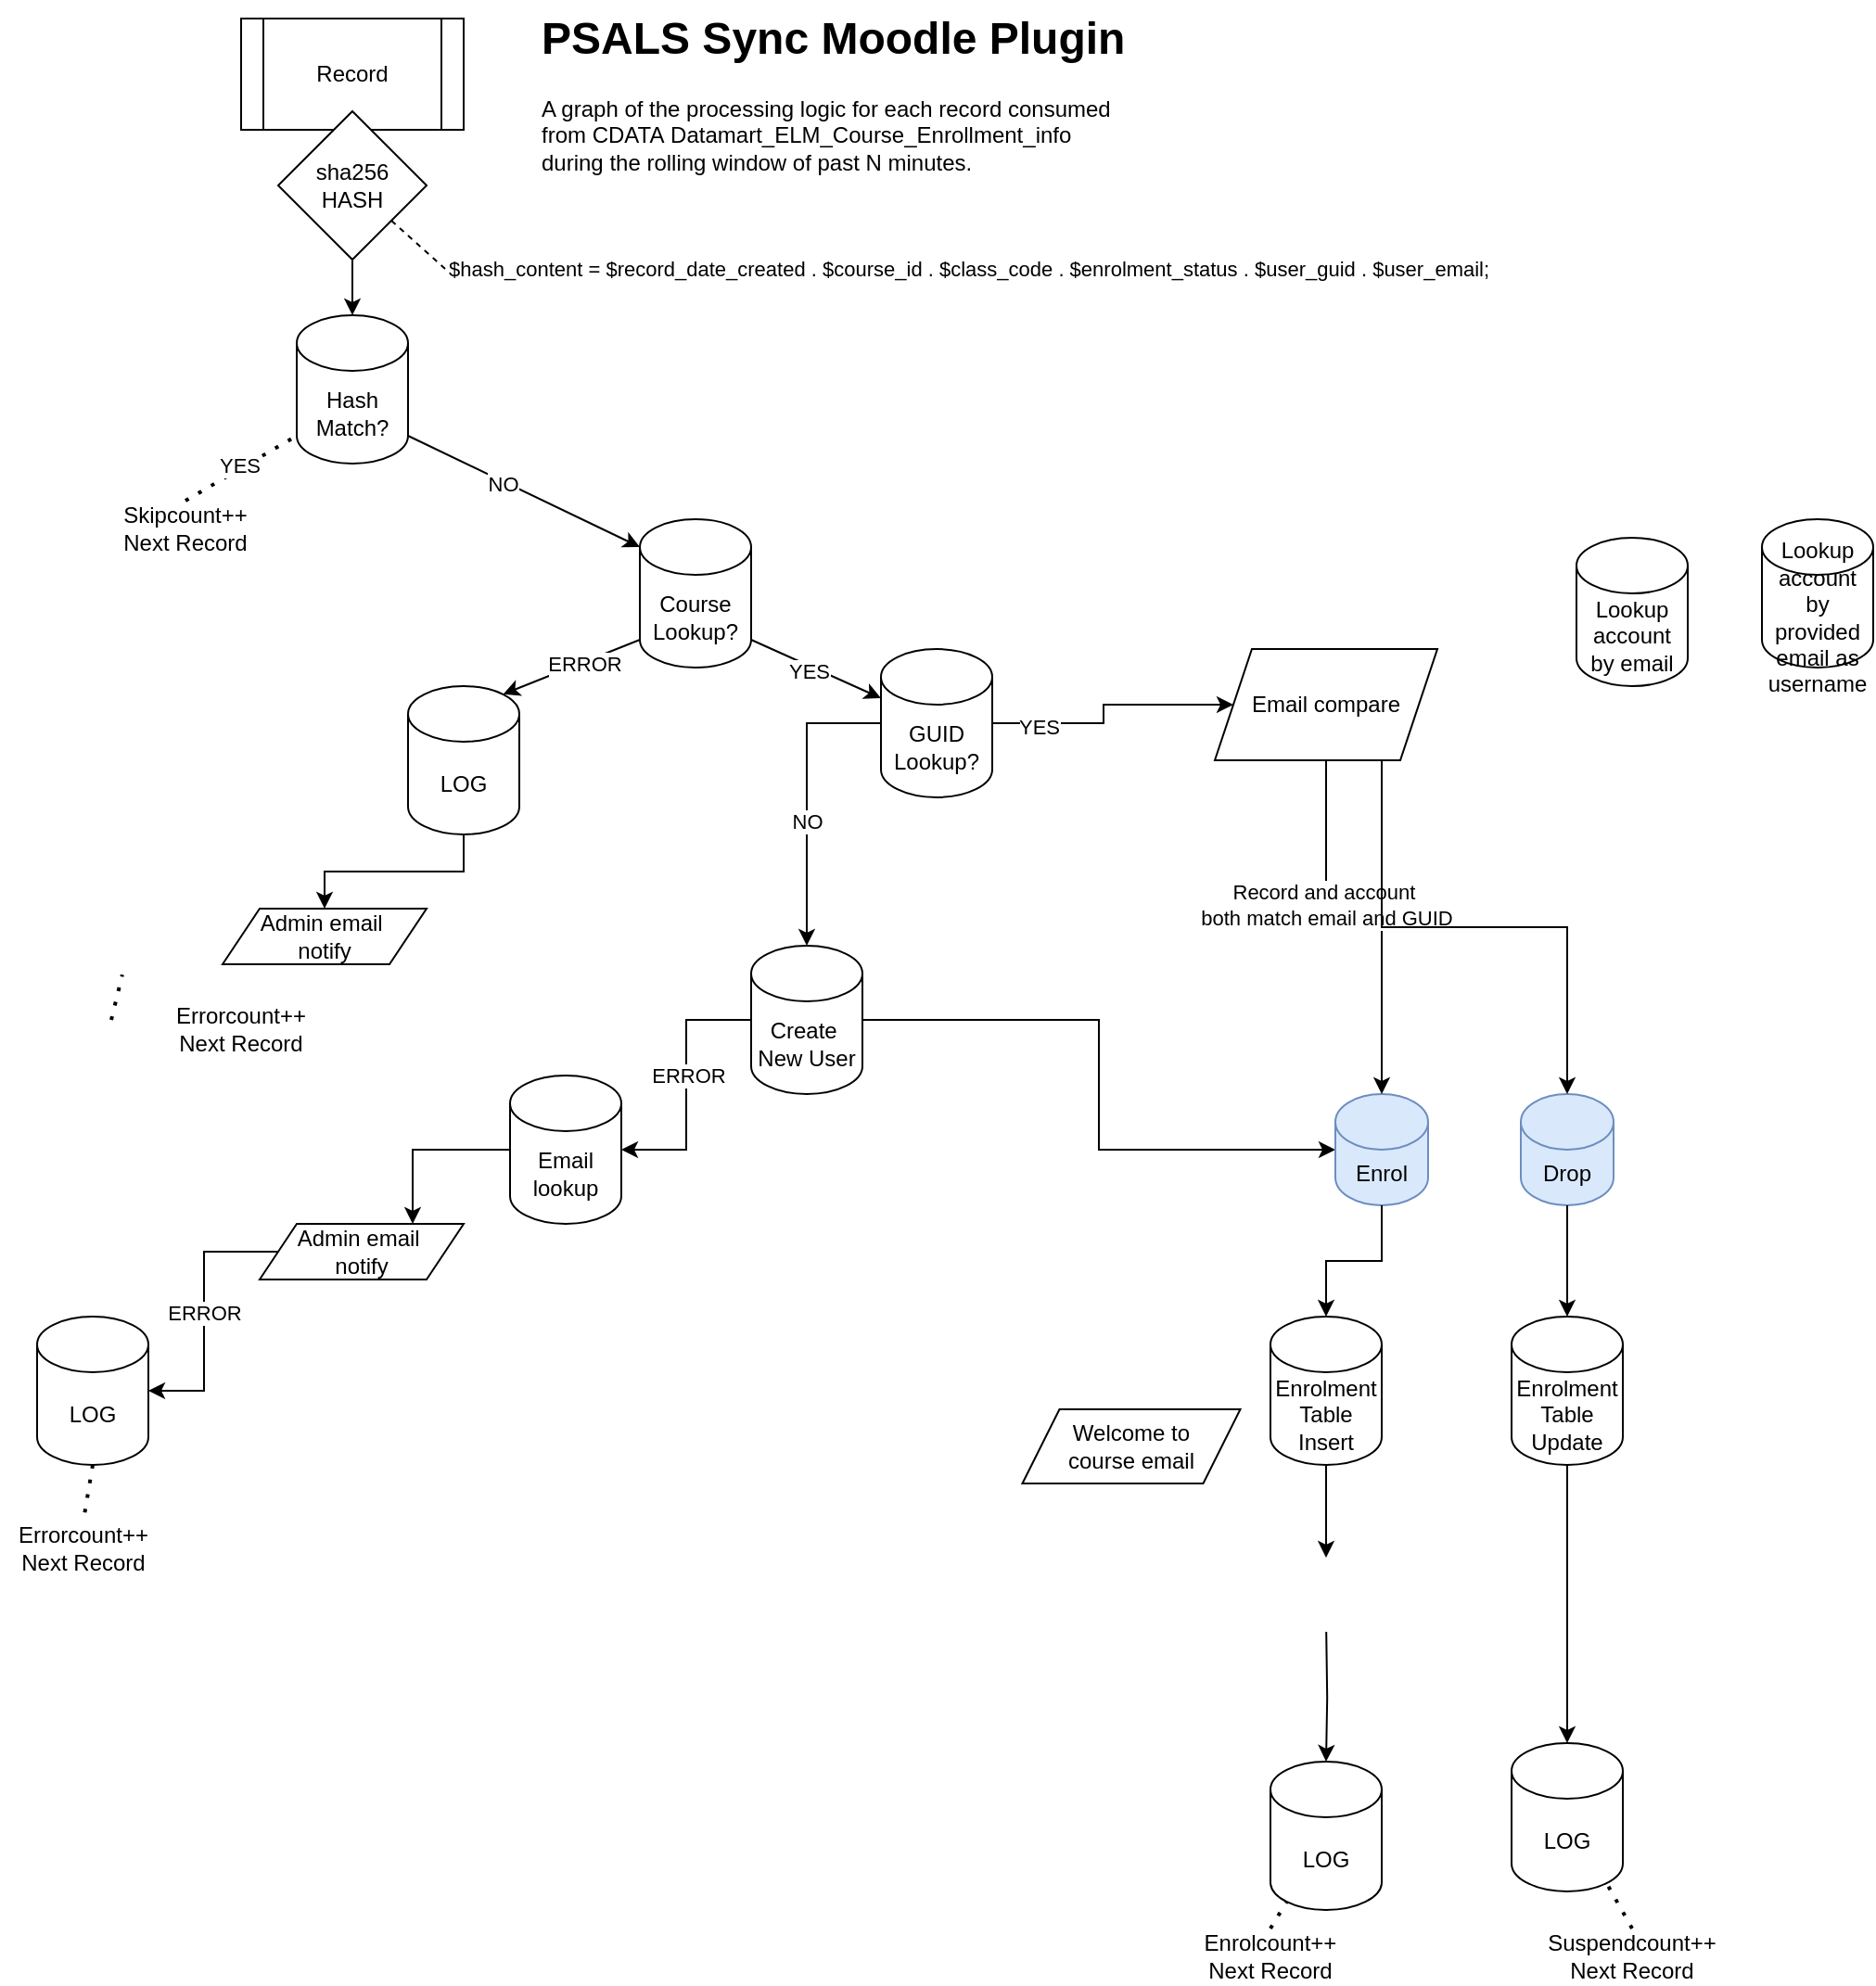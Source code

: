 <mxfile version="24.7.14">
  <diagram name="Page-1" id="SmQBZjzATK0DEa8BMedN">
    <mxGraphModel dx="2534" dy="771" grid="1" gridSize="10" guides="1" tooltips="1" connect="1" arrows="1" fold="1" page="1" pageScale="1" pageWidth="1100" pageHeight="1700" math="0" shadow="0">
      <root>
        <mxCell id="0" />
        <mxCell id="1" parent="0" />
        <mxCell id="ry7bc5dP2eHQDdhs6nhz-34" style="edgeStyle=orthogonalEdgeStyle;rounded=0;orthogonalLoop=1;jettySize=auto;html=1;entryX=0.5;entryY=0;entryDx=0;entryDy=0;" parent="1" source="29tg66_QDVW0z6rTsPYW-1" target="ry7bc5dP2eHQDdhs6nhz-11" edge="1">
          <mxGeometry relative="1" as="geometry" />
        </mxCell>
        <mxCell id="29tg66_QDVW0z6rTsPYW-1" value="LOG" style="shape=cylinder3;whiteSpace=wrap;html=1;boundedLbl=1;backgroundOutline=1;size=15;" parent="1" vertex="1">
          <mxGeometry x="190" y="380" width="60" height="80" as="geometry" />
        </mxCell>
        <mxCell id="29tg66_QDVW0z6rTsPYW-7" value="Course&lt;div&gt;Lookup?&lt;/div&gt;" style="shape=cylinder3;whiteSpace=wrap;html=1;boundedLbl=1;backgroundOutline=1;size=15;" parent="1" vertex="1">
          <mxGeometry x="315" y="290" width="60" height="80" as="geometry" />
        </mxCell>
        <mxCell id="29tg66_QDVW0z6rTsPYW-8" value="Hash Match?" style="shape=cylinder3;whiteSpace=wrap;html=1;boundedLbl=1;backgroundOutline=1;size=15;" parent="1" vertex="1">
          <mxGeometry x="130" y="180" width="60" height="80" as="geometry" />
        </mxCell>
        <mxCell id="29tg66_QDVW0z6rTsPYW-10" value="Record" style="shape=process;whiteSpace=wrap;html=1;backgroundOutline=1;" parent="1" vertex="1">
          <mxGeometry x="100" y="20" width="120" height="60" as="geometry" />
        </mxCell>
        <mxCell id="29tg66_QDVW0z6rTsPYW-9" value="&lt;div&gt;sha256&lt;/div&gt;HASH" style="rhombus;whiteSpace=wrap;html=1;" parent="1" vertex="1">
          <mxGeometry x="120" y="70" width="80" height="80" as="geometry" />
        </mxCell>
        <mxCell id="29tg66_QDVW0z6rTsPYW-11" value="" style="endArrow=classic;html=1;rounded=0;exitX=0.5;exitY=1;exitDx=0;exitDy=0;entryX=0.5;entryY=0;entryDx=0;entryDy=0;entryPerimeter=0;" parent="1" source="29tg66_QDVW0z6rTsPYW-9" target="29tg66_QDVW0z6rTsPYW-8" edge="1">
          <mxGeometry width="50" height="50" relative="1" as="geometry">
            <mxPoint x="195" y="450" as="sourcePoint" />
            <mxPoint x="225" y="290" as="targetPoint" />
          </mxGeometry>
        </mxCell>
        <mxCell id="29tg66_QDVW0z6rTsPYW-12" value="" style="endArrow=none;dashed=1;html=1;dashPattern=1 3;strokeWidth=2;rounded=0;entryX=0;entryY=1;entryDx=0;entryDy=-15;entryPerimeter=0;exitX=0.5;exitY=0;exitDx=0;exitDy=0;" parent="1" source="29tg66_QDVW0z6rTsPYW-15" target="29tg66_QDVW0z6rTsPYW-8" edge="1">
          <mxGeometry width="50" height="50" relative="1" as="geometry">
            <mxPoint x="70" y="290" as="sourcePoint" />
            <mxPoint x="245" y="400" as="targetPoint" />
          </mxGeometry>
        </mxCell>
        <mxCell id="29tg66_QDVW0z6rTsPYW-16" value="YES" style="edgeLabel;html=1;align=center;verticalAlign=middle;resizable=0;points=[];" parent="29tg66_QDVW0z6rTsPYW-12" vertex="1" connectable="0">
          <mxGeometry x="0.003" y="2" relative="1" as="geometry">
            <mxPoint as="offset" />
          </mxGeometry>
        </mxCell>
        <mxCell id="29tg66_QDVW0z6rTsPYW-13" value="" style="endArrow=classic;html=1;rounded=0;exitX=1;exitY=1;exitDx=0;exitDy=-15;exitPerimeter=0;entryX=0;entryY=0;entryDx=0;entryDy=15;entryPerimeter=0;" parent="1" source="29tg66_QDVW0z6rTsPYW-8" target="29tg66_QDVW0z6rTsPYW-7" edge="1">
          <mxGeometry width="50" height="50" relative="1" as="geometry">
            <mxPoint x="195" y="450" as="sourcePoint" />
            <mxPoint x="325" y="400" as="targetPoint" />
          </mxGeometry>
        </mxCell>
        <mxCell id="29tg66_QDVW0z6rTsPYW-17" value="NO" style="edgeLabel;html=1;align=center;verticalAlign=middle;resizable=0;points=[];" parent="29tg66_QDVW0z6rTsPYW-13" vertex="1" connectable="0">
          <mxGeometry x="-0.167" y="-2" relative="1" as="geometry">
            <mxPoint y="-1" as="offset" />
          </mxGeometry>
        </mxCell>
        <mxCell id="29tg66_QDVW0z6rTsPYW-15" value="Skipcount++&lt;div&gt;Next Record&lt;/div&gt;" style="text;html=1;align=center;verticalAlign=middle;whiteSpace=wrap;rounded=0;" parent="1" vertex="1">
          <mxGeometry x="30" y="280" width="80" height="30" as="geometry" />
        </mxCell>
        <mxCell id="29tg66_QDVW0z6rTsPYW-18" style="edgeStyle=orthogonalEdgeStyle;rounded=0;orthogonalLoop=1;jettySize=auto;html=1;exitX=0.5;exitY=1;exitDx=0;exitDy=0;" parent="1" source="29tg66_QDVW0z6rTsPYW-15" target="29tg66_QDVW0z6rTsPYW-15" edge="1">
          <mxGeometry relative="1" as="geometry" />
        </mxCell>
        <mxCell id="29tg66_QDVW0z6rTsPYW-19" value="" style="endArrow=classic;html=1;rounded=0;exitX=0;exitY=1;exitDx=0;exitDy=-15;exitPerimeter=0;entryX=0.855;entryY=0;entryDx=0;entryDy=4.35;entryPerimeter=0;" parent="1" source="29tg66_QDVW0z6rTsPYW-7" target="29tg66_QDVW0z6rTsPYW-1" edge="1">
          <mxGeometry width="50" height="50" relative="1" as="geometry">
            <mxPoint x="195" y="450" as="sourcePoint" />
            <mxPoint x="245" y="400" as="targetPoint" />
          </mxGeometry>
        </mxCell>
        <mxCell id="29tg66_QDVW0z6rTsPYW-20" value="ERROR" style="edgeLabel;html=1;align=center;verticalAlign=middle;resizable=0;points=[];" parent="29tg66_QDVW0z6rTsPYW-19" vertex="1" connectable="0">
          <mxGeometry x="-0.17" y="2" relative="1" as="geometry">
            <mxPoint y="-1" as="offset" />
          </mxGeometry>
        </mxCell>
        <mxCell id="29tg66_QDVW0z6rTsPYW-21" value="" style="endArrow=classic;html=1;rounded=0;exitX=1;exitY=1;exitDx=0;exitDy=-15;exitPerimeter=0;" parent="1" source="29tg66_QDVW0z6rTsPYW-7" target="29tg66_QDVW0z6rTsPYW-22" edge="1">
          <mxGeometry width="50" height="50" relative="1" as="geometry">
            <mxPoint x="440" y="470" as="sourcePoint" />
            <mxPoint x="430" y="520" as="targetPoint" />
          </mxGeometry>
        </mxCell>
        <mxCell id="29tg66_QDVW0z6rTsPYW-23" value="YES" style="edgeLabel;html=1;align=center;verticalAlign=middle;resizable=0;points=[];" parent="29tg66_QDVW0z6rTsPYW-21" vertex="1" connectable="0">
          <mxGeometry x="-0.083" y="-3" relative="1" as="geometry">
            <mxPoint as="offset" />
          </mxGeometry>
        </mxCell>
        <mxCell id="29tg66_QDVW0z6rTsPYW-22" value="GUID&lt;div&gt;Lookup?&lt;/div&gt;" style="shape=cylinder3;whiteSpace=wrap;html=1;boundedLbl=1;backgroundOutline=1;size=15;" parent="1" vertex="1">
          <mxGeometry x="445" y="360" width="60" height="80" as="geometry" />
        </mxCell>
        <mxCell id="29tg66_QDVW0z6rTsPYW-29" value="&lt;div&gt;Errorcount++&lt;/div&gt;Next Record" style="text;html=1;align=center;verticalAlign=middle;whiteSpace=wrap;rounded=0;" parent="1" vertex="1">
          <mxGeometry x="55" y="550" width="90" height="30" as="geometry" />
        </mxCell>
        <mxCell id="29tg66_QDVW0z6rTsPYW-48" style="edgeStyle=orthogonalEdgeStyle;rounded=0;orthogonalLoop=1;jettySize=auto;html=1;entryX=0;entryY=0.5;entryDx=0;entryDy=0;entryPerimeter=0;" parent="1" source="29tg66_QDVW0z6rTsPYW-38" target="ry7bc5dP2eHQDdhs6nhz-16" edge="1">
          <mxGeometry relative="1" as="geometry">
            <mxPoint x="570" y="550" as="targetPoint" />
          </mxGeometry>
        </mxCell>
        <mxCell id="29tg66_QDVW0z6rTsPYW-38" value="Create&amp;nbsp;&lt;div&gt;New User&lt;/div&gt;" style="shape=cylinder3;whiteSpace=wrap;html=1;boundedLbl=1;backgroundOutline=1;size=15;" parent="1" vertex="1">
          <mxGeometry x="375" y="520" width="60" height="80" as="geometry" />
        </mxCell>
        <mxCell id="29tg66_QDVW0z6rTsPYW-39" style="edgeStyle=orthogonalEdgeStyle;rounded=0;orthogonalLoop=1;jettySize=auto;html=1;entryX=0.5;entryY=0;entryDx=0;entryDy=0;entryPerimeter=0;" parent="1" source="29tg66_QDVW0z6rTsPYW-22" target="29tg66_QDVW0z6rTsPYW-38" edge="1">
          <mxGeometry relative="1" as="geometry" />
        </mxCell>
        <mxCell id="29tg66_QDVW0z6rTsPYW-40" value="NO" style="edgeLabel;html=1;align=center;verticalAlign=middle;resizable=0;points=[];" parent="29tg66_QDVW0z6rTsPYW-39" vertex="1" connectable="0">
          <mxGeometry x="0.27" y="1" relative="1" as="geometry">
            <mxPoint x="-1" y="-9" as="offset" />
          </mxGeometry>
        </mxCell>
        <mxCell id="29tg66_QDVW0z6rTsPYW-41" value="LOG" style="shape=cylinder3;whiteSpace=wrap;html=1;boundedLbl=1;backgroundOutline=1;size=15;" parent="1" vertex="1">
          <mxGeometry x="-10" y="720" width="60" height="80" as="geometry" />
        </mxCell>
        <mxCell id="29tg66_QDVW0z6rTsPYW-42" value="&lt;div&gt;Errorcount++&lt;/div&gt;Next Record" style="text;html=1;align=center;verticalAlign=middle;whiteSpace=wrap;rounded=0;" parent="1" vertex="1">
          <mxGeometry x="-30" y="830" width="90" height="30" as="geometry" />
        </mxCell>
        <mxCell id="29tg66_QDVW0z6rTsPYW-43" value="ERROR" style="edgeStyle=orthogonalEdgeStyle;rounded=0;orthogonalLoop=1;jettySize=auto;html=1;entryX=1;entryY=0.5;entryDx=0;entryDy=0;entryPerimeter=0;" parent="1" source="ry7bc5dP2eHQDdhs6nhz-13" target="29tg66_QDVW0z6rTsPYW-41" edge="1">
          <mxGeometry x="0.009" relative="1" as="geometry">
            <mxPoint as="offset" />
          </mxGeometry>
        </mxCell>
        <mxCell id="29tg66_QDVW0z6rTsPYW-52" value="LOG" style="shape=cylinder3;whiteSpace=wrap;html=1;boundedLbl=1;backgroundOutline=1;size=15;" parent="1" vertex="1">
          <mxGeometry x="785" y="950" width="60" height="80" as="geometry" />
        </mxCell>
        <mxCell id="29tg66_QDVW0z6rTsPYW-53" value="&lt;div&gt;Suspendcount++&lt;/div&gt;Next Record" style="text;html=1;align=center;verticalAlign=middle;whiteSpace=wrap;rounded=0;" parent="1" vertex="1">
          <mxGeometry x="805" y="1050" width="90" height="30" as="geometry" />
        </mxCell>
        <mxCell id="29tg66_QDVW0z6rTsPYW-54" value="" style="endArrow=none;dashed=1;html=1;dashPattern=1 3;strokeWidth=2;rounded=0;entryX=0.855;entryY=1;entryDx=0;entryDy=-4.35;entryPerimeter=0;exitX=0.5;exitY=0;exitDx=0;exitDy=0;" parent="1" source="29tg66_QDVW0z6rTsPYW-53" target="29tg66_QDVW0z6rTsPYW-52" edge="1">
          <mxGeometry width="50" height="50" relative="1" as="geometry">
            <mxPoint x="820" y="875" as="sourcePoint" />
            <mxPoint x="870" y="825" as="targetPoint" />
          </mxGeometry>
        </mxCell>
        <mxCell id="29tg66_QDVW0z6rTsPYW-55" value="LOG" style="shape=cylinder3;whiteSpace=wrap;html=1;boundedLbl=1;backgroundOutline=1;size=15;" parent="1" vertex="1">
          <mxGeometry x="655" y="960" width="60" height="80" as="geometry" />
        </mxCell>
        <mxCell id="29tg66_QDVW0z6rTsPYW-56" value="&lt;div&gt;Enrolcount++&lt;/div&gt;Next Record" style="text;html=1;align=center;verticalAlign=middle;whiteSpace=wrap;rounded=0;" parent="1" vertex="1">
          <mxGeometry x="610" y="1050" width="90" height="30" as="geometry" />
        </mxCell>
        <mxCell id="29tg66_QDVW0z6rTsPYW-57" value="" style="endArrow=none;dashed=1;html=1;dashPattern=1 3;strokeWidth=2;rounded=0;entryX=0.145;entryY=1;entryDx=0;entryDy=-4.35;entryPerimeter=0;exitX=0.5;exitY=0;exitDx=0;exitDy=0;" parent="1" source="29tg66_QDVW0z6rTsPYW-56" target="29tg66_QDVW0z6rTsPYW-55" edge="1">
          <mxGeometry width="50" height="50" relative="1" as="geometry">
            <mxPoint x="480" y="1140" as="sourcePoint" />
            <mxPoint x="530" y="1090" as="targetPoint" />
          </mxGeometry>
        </mxCell>
        <mxCell id="ry7bc5dP2eHQDdhs6nhz-7" value="Welcome to&lt;div&gt;course email&lt;/div&gt;" style="shape=parallelogram;perimeter=parallelogramPerimeter;whiteSpace=wrap;html=1;fixedSize=1;" parent="1" vertex="1">
          <mxGeometry x="521.25" y="770" width="117.5" height="40" as="geometry" />
        </mxCell>
        <mxCell id="ry7bc5dP2eHQDdhs6nhz-10" style="edgeStyle=orthogonalEdgeStyle;rounded=0;orthogonalLoop=1;jettySize=auto;html=1;entryX=0.5;entryY=0;entryDx=0;entryDy=0;entryPerimeter=0;exitX=0.5;exitY=1;exitDx=0;exitDy=0;exitPerimeter=0;" parent="1" source="ry7bc5dP2eHQDdhs6nhz-32" target="29tg66_QDVW0z6rTsPYW-52" edge="1">
          <mxGeometry relative="1" as="geometry">
            <mxPoint x="815" y="650" as="sourcePoint" />
          </mxGeometry>
        </mxCell>
        <mxCell id="ry7bc5dP2eHQDdhs6nhz-12" value="" style="endArrow=none;dashed=1;html=1;dashPattern=1 3;strokeWidth=2;rounded=0;exitX=0.5;exitY=0;exitDx=0;exitDy=0;entryX=0.145;entryY=1;entryDx=0;entryDy=-4.35;entryPerimeter=0;" parent="1" edge="1">
          <mxGeometry width="50" height="50" relative="1" as="geometry">
            <mxPoint x="30" y="560" as="sourcePoint" />
            <mxPoint x="35.95" y="535.65" as="targetPoint" />
          </mxGeometry>
        </mxCell>
        <mxCell id="ry7bc5dP2eHQDdhs6nhz-11" value="Admin email&amp;nbsp;&lt;div&gt;notify&lt;/div&gt;" style="shape=parallelogram;perimeter=parallelogramPerimeter;whiteSpace=wrap;html=1;fixedSize=1;" parent="1" vertex="1">
          <mxGeometry x="90" y="500" width="110" height="30" as="geometry" />
        </mxCell>
        <mxCell id="ry7bc5dP2eHQDdhs6nhz-16" value="Enrol" style="shape=cylinder3;whiteSpace=wrap;html=1;boundedLbl=1;backgroundOutline=1;size=15;fillColor=#dae8fc;strokeColor=#6c8ebf;" parent="1" vertex="1">
          <mxGeometry x="690" y="600" width="50" height="60" as="geometry" />
        </mxCell>
        <mxCell id="ry7bc5dP2eHQDdhs6nhz-18" value="Drop" style="shape=cylinder3;whiteSpace=wrap;html=1;boundedLbl=1;backgroundOutline=1;size=15;fillColor=#dae8fc;strokeColor=#6c8ebf;" parent="1" vertex="1">
          <mxGeometry x="790" y="600" width="50" height="60" as="geometry" />
        </mxCell>
        <mxCell id="ry7bc5dP2eHQDdhs6nhz-20" value="" style="edgeStyle=orthogonalEdgeStyle;rounded=0;orthogonalLoop=1;jettySize=auto;html=1;entryX=1;entryY=0.5;entryDx=0;entryDy=0;entryPerimeter=0;" parent="1" source="29tg66_QDVW0z6rTsPYW-38" target="ry7bc5dP2eHQDdhs6nhz-19" edge="1">
          <mxGeometry relative="1" as="geometry">
            <mxPoint x="375" y="560" as="sourcePoint" />
            <mxPoint x="170" y="670" as="targetPoint" />
          </mxGeometry>
        </mxCell>
        <mxCell id="ry7bc5dP2eHQDdhs6nhz-30" value="ERROR" style="edgeLabel;html=1;align=center;verticalAlign=middle;resizable=0;points=[];" parent="ry7bc5dP2eHQDdhs6nhz-20" vertex="1" connectable="0">
          <mxGeometry x="-0.08" y="1" relative="1" as="geometry">
            <mxPoint as="offset" />
          </mxGeometry>
        </mxCell>
        <mxCell id="ry7bc5dP2eHQDdhs6nhz-19" value="Email lookup" style="shape=cylinder3;whiteSpace=wrap;html=1;boundedLbl=1;backgroundOutline=1;size=15;" parent="1" vertex="1">
          <mxGeometry x="245" y="590" width="60" height="80" as="geometry" />
        </mxCell>
        <mxCell id="ry7bc5dP2eHQDdhs6nhz-21" value="&lt;h1 style=&quot;margin-top: 0px;&quot;&gt;PSALS Sync Moodle Plugin&lt;/h1&gt;&lt;p&gt;A graph of the processing logic for each record consumed from CDATA&amp;nbsp;Datamart_ELM_Course_Enrollment_info during the rolling window of past N minutes.&lt;/p&gt;" style="text;html=1;whiteSpace=wrap;overflow=hidden;rounded=0;" parent="1" vertex="1">
          <mxGeometry x="260" y="10" width="320" height="140" as="geometry" />
        </mxCell>
        <mxCell id="ry7bc5dP2eHQDdhs6nhz-27" value="" style="edgeStyle=orthogonalEdgeStyle;rounded=0;orthogonalLoop=1;jettySize=auto;html=1;entryX=0.5;entryY=0;entryDx=0;entryDy=0;exitX=0.5;exitY=1;exitDx=0;exitDy=0;exitPerimeter=0;" parent="1" source="ry7bc5dP2eHQDdhs6nhz-16" target="ry7bc5dP2eHQDdhs6nhz-25" edge="1">
          <mxGeometry relative="1" as="geometry">
            <mxPoint x="715" y="660" as="sourcePoint" />
            <mxPoint x="658" y="875" as="targetPoint" />
          </mxGeometry>
        </mxCell>
        <mxCell id="ry7bc5dP2eHQDdhs6nhz-28" style="edgeStyle=orthogonalEdgeStyle;rounded=0;orthogonalLoop=1;jettySize=auto;html=1;entryX=0.5;entryY=0;entryDx=0;entryDy=0;" parent="1" source="ry7bc5dP2eHQDdhs6nhz-25" edge="1">
          <mxGeometry relative="1" as="geometry">
            <mxPoint x="685" y="850" as="targetPoint" />
          </mxGeometry>
        </mxCell>
        <mxCell id="ry7bc5dP2eHQDdhs6nhz-25" value="Enrolment Table Insert" style="shape=cylinder3;whiteSpace=wrap;html=1;boundedLbl=1;backgroundOutline=1;size=15;" parent="1" vertex="1">
          <mxGeometry x="655" y="720" width="60" height="80" as="geometry" />
        </mxCell>
        <mxCell id="ry7bc5dP2eHQDdhs6nhz-29" style="edgeStyle=orthogonalEdgeStyle;rounded=0;orthogonalLoop=1;jettySize=auto;html=1;entryX=0.5;entryY=0;entryDx=0;entryDy=0;entryPerimeter=0;" parent="1" target="29tg66_QDVW0z6rTsPYW-55" edge="1">
          <mxGeometry relative="1" as="geometry">
            <mxPoint x="685.1" y="890" as="sourcePoint" />
          </mxGeometry>
        </mxCell>
        <mxCell id="ry7bc5dP2eHQDdhs6nhz-33" value="" style="edgeStyle=orthogonalEdgeStyle;rounded=0;orthogonalLoop=1;jettySize=auto;html=1;entryX=0.5;entryY=0;entryDx=0;entryDy=0;entryPerimeter=0;exitX=0.5;exitY=1;exitDx=0;exitDy=0;exitPerimeter=0;" parent="1" source="ry7bc5dP2eHQDdhs6nhz-18" target="ry7bc5dP2eHQDdhs6nhz-32" edge="1">
          <mxGeometry relative="1" as="geometry">
            <mxPoint x="815" y="660" as="sourcePoint" />
            <mxPoint x="815" y="950" as="targetPoint" />
          </mxGeometry>
        </mxCell>
        <mxCell id="ry7bc5dP2eHQDdhs6nhz-32" value="Enrolment Table Update" style="shape=cylinder3;whiteSpace=wrap;html=1;boundedLbl=1;backgroundOutline=1;size=15;" parent="1" vertex="1">
          <mxGeometry x="785" y="720" width="60" height="80" as="geometry" />
        </mxCell>
        <mxCell id="ry7bc5dP2eHQDdhs6nhz-36" value="" style="edgeStyle=orthogonalEdgeStyle;rounded=0;orthogonalLoop=1;jettySize=auto;html=1;entryX=0.75;entryY=0;entryDx=0;entryDy=0;" parent="1" source="ry7bc5dP2eHQDdhs6nhz-19" target="ry7bc5dP2eHQDdhs6nhz-13" edge="1">
          <mxGeometry x="0.009" relative="1" as="geometry">
            <mxPoint x="245" y="630" as="sourcePoint" />
            <mxPoint x="30" y="720" as="targetPoint" />
            <mxPoint as="offset" />
          </mxGeometry>
        </mxCell>
        <mxCell id="ry7bc5dP2eHQDdhs6nhz-13" value="Admin email&amp;nbsp;&lt;div&gt;notify&lt;/div&gt;" style="shape=parallelogram;perimeter=parallelogramPerimeter;whiteSpace=wrap;html=1;fixedSize=1;" parent="1" vertex="1">
          <mxGeometry x="110" y="670" width="110" height="30" as="geometry" />
        </mxCell>
        <mxCell id="ry7bc5dP2eHQDdhs6nhz-37" value="" style="endArrow=none;dashed=1;html=1;dashPattern=1 3;strokeWidth=2;rounded=0;exitX=0.5;exitY=1;exitDx=0;exitDy=0;exitPerimeter=0;entryX=0.5;entryY=0;entryDx=0;entryDy=0;" parent="1" source="29tg66_QDVW0z6rTsPYW-41" target="29tg66_QDVW0z6rTsPYW-42" edge="1">
          <mxGeometry width="50" height="50" relative="1" as="geometry">
            <mxPoint x="510" y="760" as="sourcePoint" />
            <mxPoint x="560" y="710" as="targetPoint" />
          </mxGeometry>
        </mxCell>
        <mxCell id="ry7bc5dP2eHQDdhs6nhz-38" value="&lt;font style=&quot;font-size: 11px;&quot;&gt;$hash_content = $record_date_created . $course_id . $class_code . $enrolment_status . $user_guid . $user_email;&lt;/font&gt;" style="text;html=1;align=left;verticalAlign=middle;whiteSpace=wrap;rounded=0;" parent="1" vertex="1">
          <mxGeometry x="210" y="120" width="570" height="70" as="geometry" />
        </mxCell>
        <mxCell id="ry7bc5dP2eHQDdhs6nhz-43" value="" style="endArrow=none;dashed=1;html=1;rounded=0;entryX=0;entryY=0.5;entryDx=0;entryDy=0;" parent="1" source="29tg66_QDVW0z6rTsPYW-9" target="ry7bc5dP2eHQDdhs6nhz-38" edge="1">
          <mxGeometry width="50" height="50" relative="1" as="geometry">
            <mxPoint x="200" y="200" as="sourcePoint" />
            <mxPoint x="270.711" y="150" as="targetPoint" />
          </mxGeometry>
        </mxCell>
        <mxCell id="qatqN-rTI4L_kXmuOnXF-2" value="" style="edgeStyle=orthogonalEdgeStyle;rounded=0;orthogonalLoop=1;jettySize=auto;html=1;entryX=0;entryY=0.5;entryDx=0;entryDy=0;" edge="1" parent="1" source="29tg66_QDVW0z6rTsPYW-22" target="qatqN-rTI4L_kXmuOnXF-4">
          <mxGeometry relative="1" as="geometry">
            <mxPoint x="655" y="350" as="targetPoint" />
            <mxPoint x="505" y="400" as="sourcePoint" />
          </mxGeometry>
        </mxCell>
        <mxCell id="qatqN-rTI4L_kXmuOnXF-3" value="YES" style="edgeLabel;html=1;align=center;verticalAlign=middle;resizable=0;points=[];" vertex="1" connectable="0" parent="qatqN-rTI4L_kXmuOnXF-2">
          <mxGeometry x="-0.644" y="-2" relative="1" as="geometry">
            <mxPoint as="offset" />
          </mxGeometry>
        </mxCell>
        <mxCell id="qatqN-rTI4L_kXmuOnXF-4" value="Email compare" style="shape=parallelogram;perimeter=parallelogramPerimeter;whiteSpace=wrap;html=1;fixedSize=1;" vertex="1" parent="1">
          <mxGeometry x="625" y="360" width="120" height="60" as="geometry" />
        </mxCell>
        <mxCell id="qatqN-rTI4L_kXmuOnXF-5" style="edgeStyle=orthogonalEdgeStyle;rounded=0;orthogonalLoop=1;jettySize=auto;html=1;entryX=0.5;entryY=0;entryDx=0;entryDy=0;entryPerimeter=0;" edge="1" parent="1" source="qatqN-rTI4L_kXmuOnXF-4" target="ry7bc5dP2eHQDdhs6nhz-16">
          <mxGeometry relative="1" as="geometry" />
        </mxCell>
        <mxCell id="qatqN-rTI4L_kXmuOnXF-6" value="Record and account&amp;nbsp;&lt;div&gt;both match email and GUID&lt;/div&gt;" style="edgeLabel;html=1;align=center;verticalAlign=middle;resizable=0;points=[];" vertex="1" connectable="0" parent="qatqN-rTI4L_kXmuOnXF-5">
          <mxGeometry x="-0.257" relative="1" as="geometry">
            <mxPoint as="offset" />
          </mxGeometry>
        </mxCell>
        <mxCell id="qatqN-rTI4L_kXmuOnXF-7" value="Lookup account by email" style="shape=cylinder3;whiteSpace=wrap;html=1;boundedLbl=1;backgroundOutline=1;size=15;" vertex="1" parent="1">
          <mxGeometry x="820" y="300" width="60" height="80" as="geometry" />
        </mxCell>
        <mxCell id="qatqN-rTI4L_kXmuOnXF-8" value="Lookup account by provided email as username" style="shape=cylinder3;whiteSpace=wrap;html=1;boundedLbl=1;backgroundOutline=1;size=15;" vertex="1" parent="1">
          <mxGeometry x="920" y="290" width="60" height="80" as="geometry" />
        </mxCell>
        <mxCell id="qatqN-rTI4L_kXmuOnXF-9" style="edgeStyle=orthogonalEdgeStyle;rounded=0;orthogonalLoop=1;jettySize=auto;html=1;exitX=0.75;exitY=1;exitDx=0;exitDy=0;entryX=0.5;entryY=0;entryDx=0;entryDy=0;entryPerimeter=0;" edge="1" parent="1" source="qatqN-rTI4L_kXmuOnXF-4" target="ry7bc5dP2eHQDdhs6nhz-18">
          <mxGeometry relative="1" as="geometry" />
        </mxCell>
      </root>
    </mxGraphModel>
  </diagram>
</mxfile>
